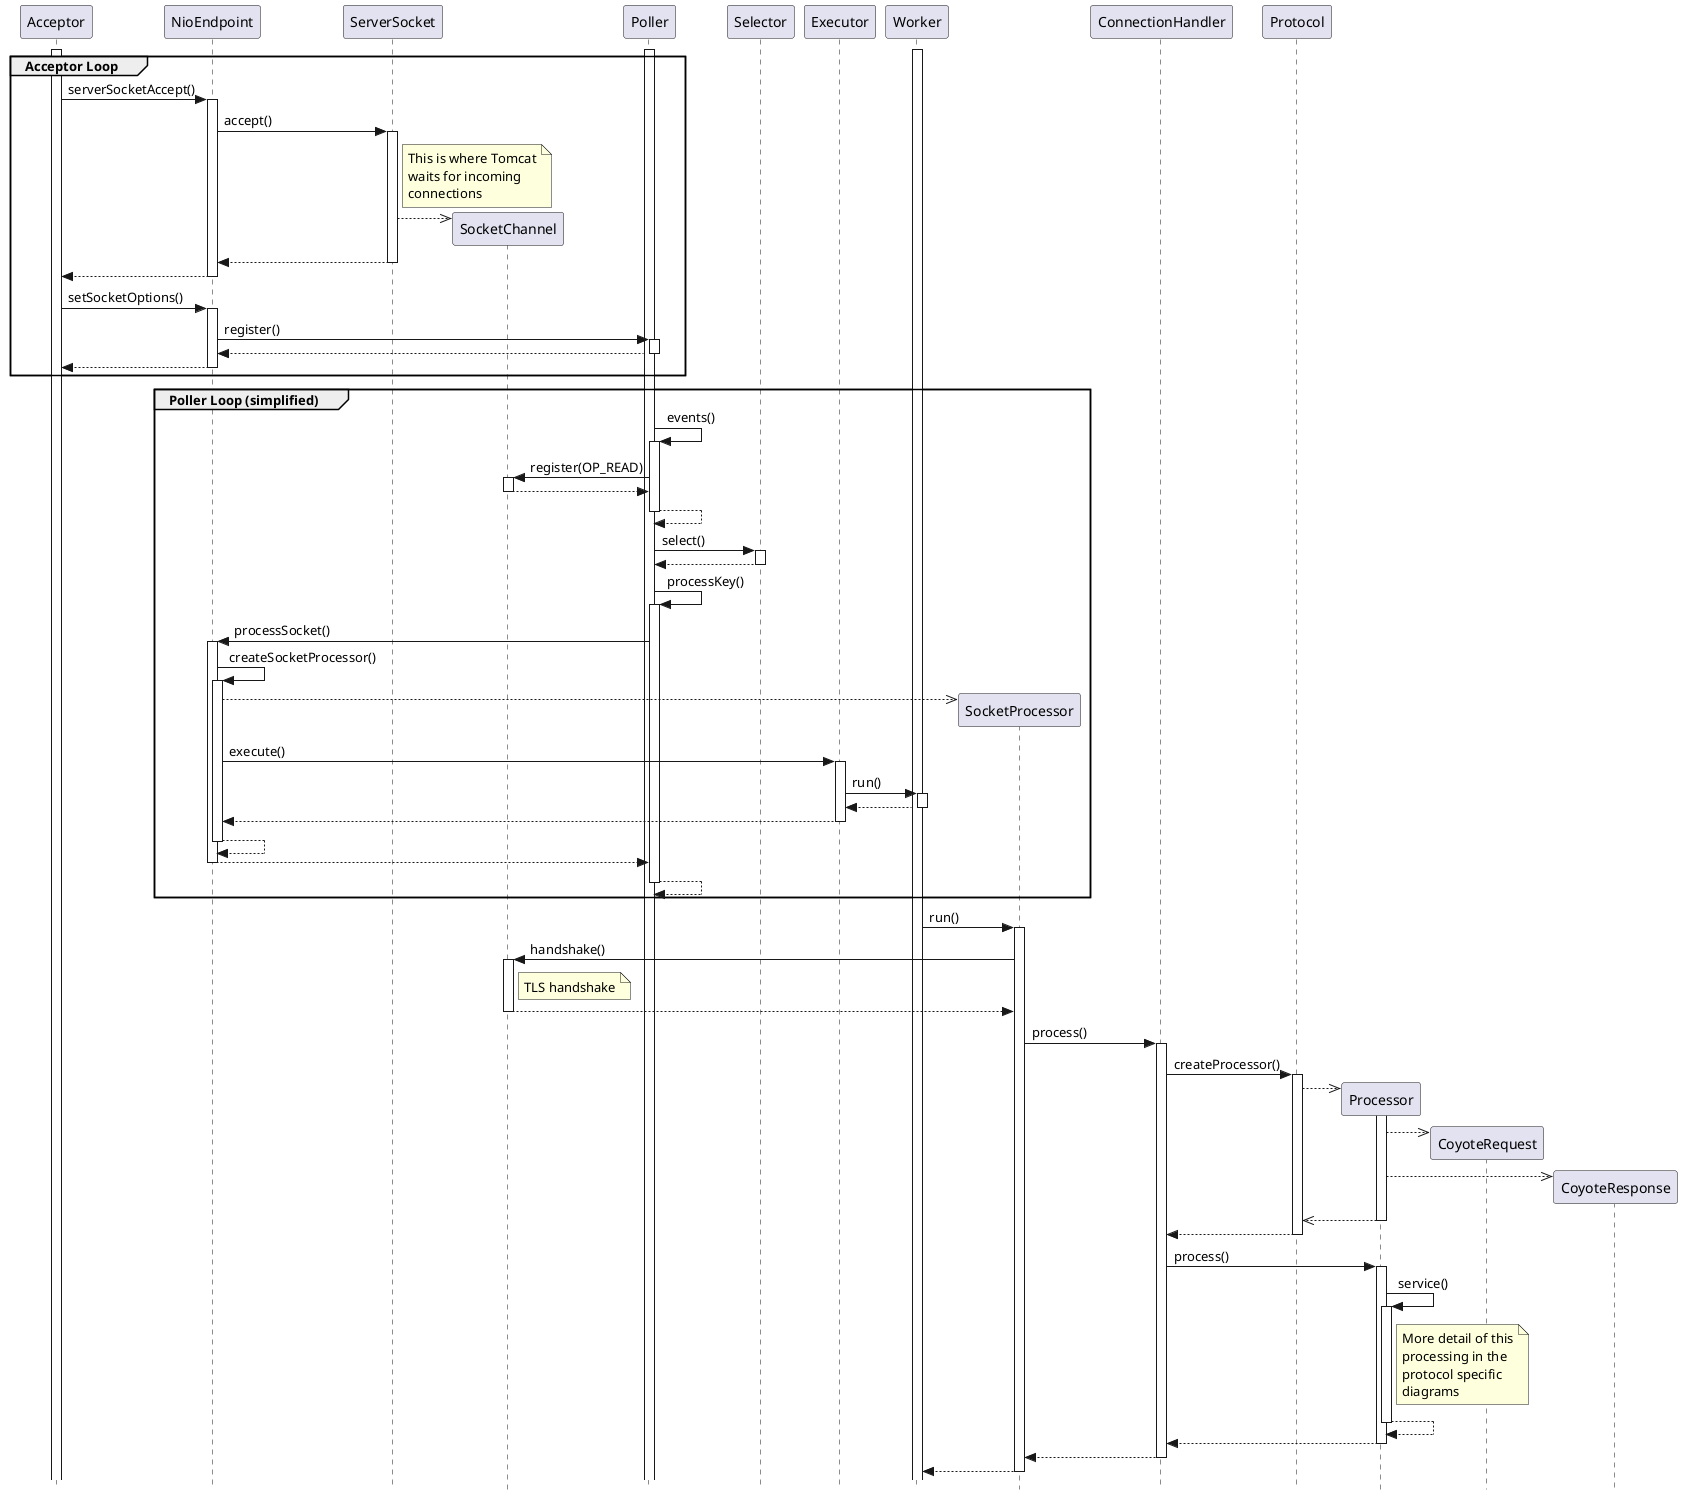 @startuml

' Licensed to the Apache Software Foundation (ASF) under one or more
' contributor license agreements.  See the NOTICE file distributed with
' this work for additional information regarding copyright ownership.
' The ASF licenses this file to You under the Apache License, Version 2.0
' (the "License"); you may not use this file except in compliance with
' the License.  You may obtain a copy of the License at
'
'     http://www.apache.org/licenses/LICENSE-2.0
'
' Unless required by applicable law or agreed to in writing, software
' distributed under the License is distributed on an "AS IS" BASIS,
' WITHOUT WARRANTIES OR CONDITIONS OF ANY KIND, either express or implied.
' See the License for the specific language governing permissions and
' limitations under the License.

hide footbox
skinparam style strictuml

activate Acceptor
participant NioEndpoint
participant ServerSocket
participant SocketChannel
activate Poller
participant Selector
participant Executor
activate Worker

group Acceptor Loop
Acceptor -> NioEndpoint ++: serverSocketAccept()
NioEndpoint -> ServerSocket ++: accept()
note right of ServerSocket
  This is where Tomcat
  waits for incoming
  connections
end note
ServerSocket -->> SocketChannel **:
return
return

Acceptor -> NioEndpoint ++: setSocketOptions()
NioEndpoint -> Poller ++: register()
return
return
end

group Poller Loop (simplified)
Poller -> Poller ++: events()
Poller -> SocketChannel ++: register(OP_READ)
return
return

Poller -> Selector ++: select()
return

Poller -> Poller ++: processKey()
Poller -> NioEndpoint ++: processSocket()
NioEndpoint -> NioEndpoint ++: createSocketProcessor()
NioEndpoint -->> SocketProcessor **:
NioEndpoint -> Executor ++: execute()
Executor -> Worker ++: run()
return
return
return
return
return
end

Worker -> SocketProcessor ++: run()
SocketProcessor -> SocketChannel ++: handshake()
note right of SocketChannel
  TLS handshake
end note
return
SocketProcessor -> ConnectionHandler ++: process()
ConnectionHandler -> Protocol ++: createProcessor()
Protocol -->> Processor **:
activate Processor
Processor -->> CoyoteRequest **:
Processor -->> CoyoteResponse **:
return
return
ConnectionHandler -> Processor ++: process()
Processor -> Processor ++: service()
note right of Processor
  More detail of this
  processing in the
  protocol specific
  diagrams
end note
return
return
return
return

@enduml